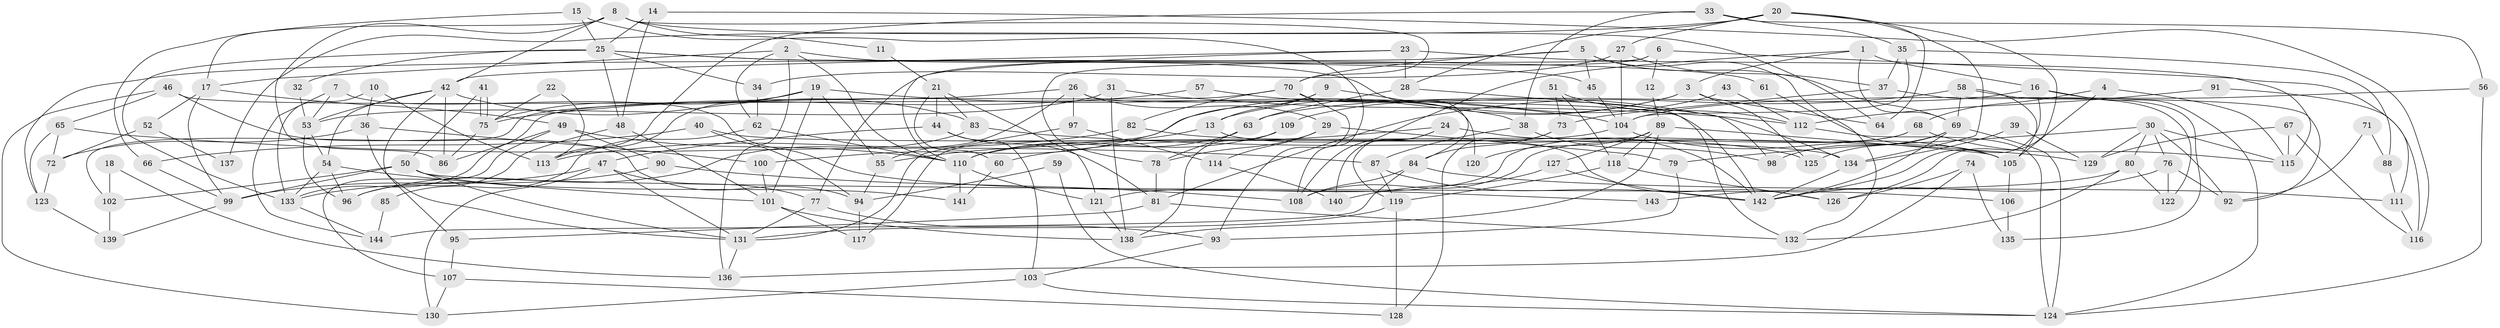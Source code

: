 // coarse degree distribution, {4: 0.22340425531914893, 8: 0.031914893617021274, 7: 0.06382978723404255, 5: 0.1702127659574468, 10: 0.031914893617021274, 6: 0.13829787234042554, 3: 0.20212765957446807, 2: 0.0851063829787234, 9: 0.05319148936170213}
// Generated by graph-tools (version 1.1) at 2025/42/03/06/25 10:42:00]
// undirected, 144 vertices, 288 edges
graph export_dot {
graph [start="1"]
  node [color=gray90,style=filled];
  1;
  2;
  3;
  4;
  5;
  6;
  7;
  8;
  9;
  10;
  11;
  12;
  13;
  14;
  15;
  16;
  17;
  18;
  19;
  20;
  21;
  22;
  23;
  24;
  25;
  26;
  27;
  28;
  29;
  30;
  31;
  32;
  33;
  34;
  35;
  36;
  37;
  38;
  39;
  40;
  41;
  42;
  43;
  44;
  45;
  46;
  47;
  48;
  49;
  50;
  51;
  52;
  53;
  54;
  55;
  56;
  57;
  58;
  59;
  60;
  61;
  62;
  63;
  64;
  65;
  66;
  67;
  68;
  69;
  70;
  71;
  72;
  73;
  74;
  75;
  76;
  77;
  78;
  79;
  80;
  81;
  82;
  83;
  84;
  85;
  86;
  87;
  88;
  89;
  90;
  91;
  92;
  93;
  94;
  95;
  96;
  97;
  98;
  99;
  100;
  101;
  102;
  103;
  104;
  105;
  106;
  107;
  108;
  109;
  110;
  111;
  112;
  113;
  114;
  115;
  116;
  117;
  118;
  119;
  120;
  121;
  122;
  123;
  124;
  125;
  126;
  127;
  128;
  129;
  130;
  131;
  132;
  133;
  134;
  135;
  136;
  137;
  138;
  139;
  140;
  141;
  142;
  143;
  144;
  1 -- 16;
  1 -- 3;
  1 -- 69;
  1 -- 108;
  2 -- 17;
  2 -- 110;
  2 -- 62;
  2 -- 84;
  2 -- 136;
  3 -- 125;
  3 -- 13;
  3 -- 64;
  3 -- 100;
  4 -- 115;
  4 -- 68;
  4 -- 105;
  5 -- 45;
  5 -- 69;
  5 -- 70;
  5 -- 123;
  5 -- 132;
  6 -- 115;
  6 -- 77;
  6 -- 12;
  6 -- 78;
  7 -- 144;
  7 -- 53;
  7 -- 143;
  8 -- 17;
  8 -- 70;
  8 -- 11;
  8 -- 42;
  8 -- 64;
  8 -- 86;
  9 -- 38;
  9 -- 13;
  9 -- 117;
  10 -- 36;
  10 -- 113;
  10 -- 133;
  11 -- 21;
  12 -- 89;
  13 -- 126;
  13 -- 55;
  14 -- 48;
  14 -- 25;
  14 -- 116;
  15 -- 25;
  15 -- 108;
  15 -- 66;
  16 -- 142;
  16 -- 63;
  16 -- 92;
  16 -- 124;
  17 -- 99;
  17 -- 49;
  17 -- 52;
  18 -- 136;
  18 -- 102;
  19 -- 55;
  19 -- 75;
  19 -- 101;
  19 -- 104;
  19 -- 113;
  20 -- 64;
  20 -- 126;
  20 -- 27;
  20 -- 28;
  20 -- 134;
  20 -- 137;
  21 -- 44;
  21 -- 121;
  21 -- 60;
  21 -- 83;
  22 -- 113;
  22 -- 75;
  23 -- 42;
  23 -- 110;
  23 -- 28;
  23 -- 111;
  24 -- 119;
  24 -- 142;
  24 -- 60;
  24 -- 140;
  25 -- 48;
  25 -- 133;
  25 -- 32;
  25 -- 34;
  25 -- 45;
  25 -- 61;
  26 -- 102;
  26 -- 132;
  26 -- 29;
  26 -- 55;
  26 -- 97;
  27 -- 104;
  27 -- 34;
  27 -- 37;
  28 -- 63;
  28 -- 98;
  29 -- 78;
  29 -- 79;
  29 -- 114;
  30 -- 92;
  30 -- 115;
  30 -- 76;
  30 -- 79;
  30 -- 80;
  30 -- 129;
  31 -- 53;
  31 -- 138;
  31 -- 112;
  32 -- 53;
  33 -- 38;
  33 -- 35;
  33 -- 56;
  33 -- 113;
  34 -- 62;
  35 -- 104;
  35 -- 37;
  35 -- 88;
  36 -- 72;
  36 -- 100;
  36 -- 131;
  37 -- 122;
  37 -- 73;
  38 -- 87;
  38 -- 98;
  39 -- 134;
  39 -- 129;
  40 -- 66;
  40 -- 134;
  40 -- 94;
  41 -- 75;
  41 -- 75;
  41 -- 50;
  42 -- 54;
  42 -- 53;
  42 -- 83;
  42 -- 86;
  42 -- 95;
  43 -- 112;
  43 -- 109;
  44 -- 81;
  44 -- 103;
  44 -- 47;
  45 -- 104;
  46 -- 94;
  46 -- 142;
  46 -- 65;
  46 -- 130;
  47 -- 130;
  47 -- 77;
  47 -- 99;
  47 -- 131;
  48 -- 96;
  48 -- 101;
  49 -- 86;
  49 -- 110;
  49 -- 90;
  49 -- 107;
  50 -- 141;
  50 -- 131;
  50 -- 99;
  50 -- 102;
  50 -- 106;
  51 -- 112;
  51 -- 73;
  51 -- 118;
  52 -- 72;
  52 -- 137;
  53 -- 54;
  53 -- 96;
  54 -- 96;
  54 -- 133;
  54 -- 101;
  55 -- 94;
  56 -- 104;
  56 -- 124;
  57 -- 134;
  57 -- 75;
  58 -- 105;
  58 -- 69;
  58 -- 81;
  58 -- 135;
  59 -- 94;
  59 -- 124;
  60 -- 141;
  61 -- 105;
  62 -- 85;
  62 -- 110;
  63 -- 78;
  63 -- 110;
  65 -- 87;
  65 -- 72;
  65 -- 123;
  66 -- 99;
  67 -- 129;
  67 -- 116;
  67 -- 115;
  68 -- 121;
  68 -- 108;
  68 -- 115;
  69 -- 124;
  69 -- 98;
  69 -- 125;
  69 -- 142;
  70 -- 93;
  70 -- 82;
  70 -- 120;
  70 -- 133;
  71 -- 92;
  71 -- 88;
  72 -- 123;
  73 -- 84;
  73 -- 128;
  74 -- 135;
  74 -- 136;
  74 -- 126;
  75 -- 86;
  76 -- 142;
  76 -- 92;
  76 -- 122;
  77 -- 131;
  77 -- 93;
  78 -- 81;
  79 -- 93;
  80 -- 132;
  80 -- 122;
  80 -- 143;
  81 -- 95;
  81 -- 132;
  82 -- 113;
  82 -- 125;
  83 -- 96;
  83 -- 129;
  84 -- 108;
  84 -- 111;
  84 -- 144;
  85 -- 144;
  87 -- 142;
  87 -- 119;
  88 -- 111;
  89 -- 118;
  89 -- 105;
  89 -- 120;
  89 -- 127;
  89 -- 138;
  90 -- 133;
  90 -- 108;
  91 -- 116;
  91 -- 112;
  93 -- 103;
  94 -- 117;
  95 -- 107;
  97 -- 131;
  97 -- 114;
  99 -- 139;
  100 -- 101;
  101 -- 117;
  101 -- 138;
  102 -- 139;
  103 -- 124;
  103 -- 130;
  104 -- 110;
  104 -- 105;
  105 -- 106;
  106 -- 135;
  107 -- 130;
  107 -- 128;
  109 -- 110;
  109 -- 138;
  110 -- 121;
  110 -- 141;
  111 -- 116;
  112 -- 124;
  114 -- 140;
  118 -- 119;
  118 -- 126;
  119 -- 131;
  119 -- 128;
  121 -- 138;
  123 -- 139;
  127 -- 140;
  127 -- 142;
  131 -- 136;
  133 -- 144;
  134 -- 142;
}
